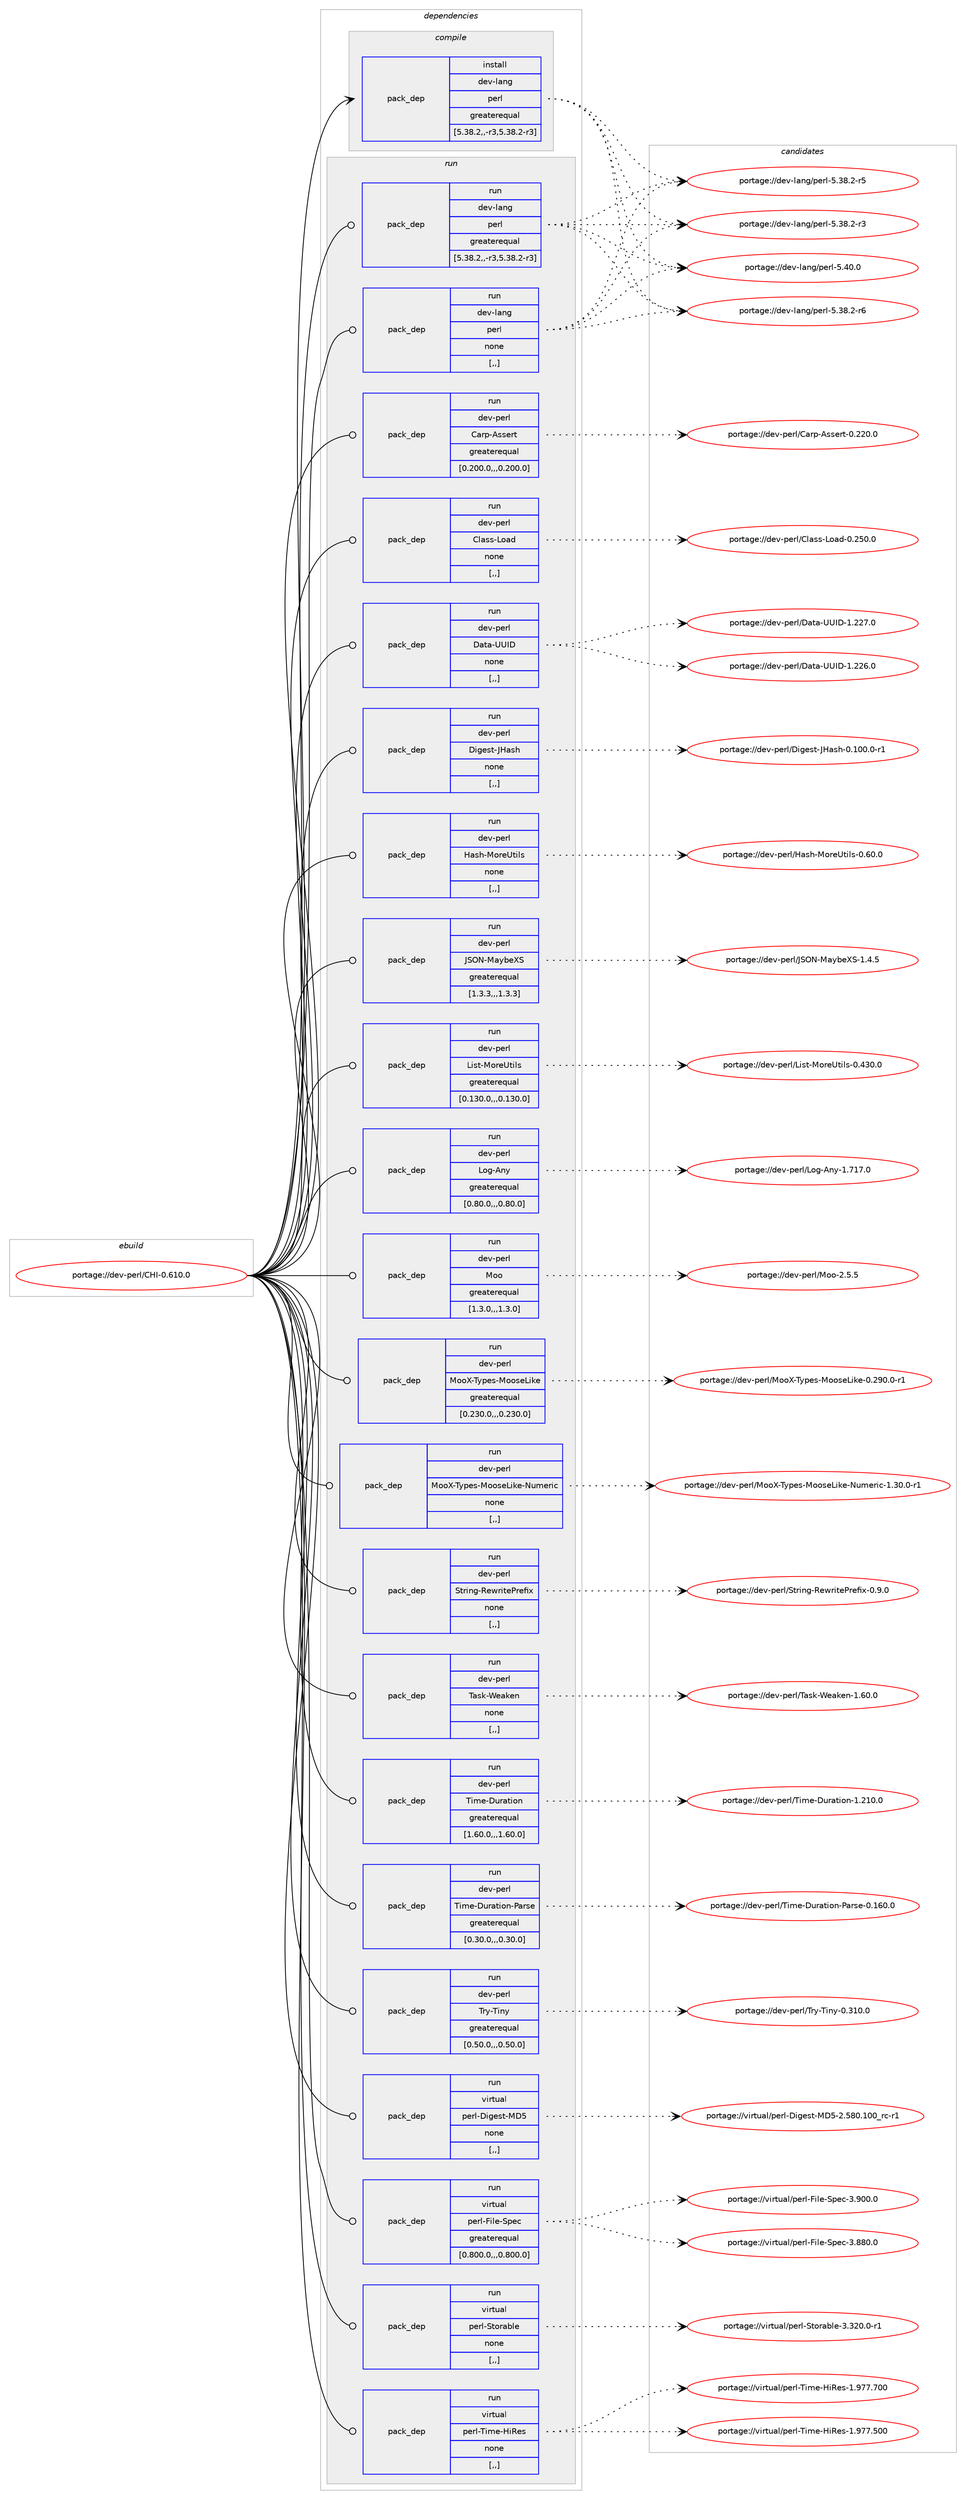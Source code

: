 digraph prolog {

# *************
# Graph options
# *************

newrank=true;
concentrate=true;
compound=true;
graph [rankdir=LR,fontname=Helvetica,fontsize=10,ranksep=1.5];#, ranksep=2.5, nodesep=0.2];
edge  [arrowhead=vee];
node  [fontname=Helvetica,fontsize=10];

# **********
# The ebuild
# **********

subgraph cluster_leftcol {
color=gray;
label=<<i>ebuild</i>>;
id [label="portage://dev-perl/CHI-0.610.0", color=red, width=4, href="../dev-perl/CHI-0.610.0.svg"];
}

# ****************
# The dependencies
# ****************

subgraph cluster_midcol {
color=gray;
label=<<i>dependencies</i>>;
subgraph cluster_compile {
fillcolor="#eeeeee";
style=filled;
label=<<i>compile</i>>;
subgraph pack95911 {
dependency126931 [label=<<TABLE BORDER="0" CELLBORDER="1" CELLSPACING="0" CELLPADDING="4" WIDTH="220"><TR><TD ROWSPAN="6" CELLPADDING="30">pack_dep</TD></TR><TR><TD WIDTH="110">install</TD></TR><TR><TD>dev-lang</TD></TR><TR><TD>perl</TD></TR><TR><TD>greaterequal</TD></TR><TR><TD>[5.38.2,,-r3,5.38.2-r3]</TD></TR></TABLE>>, shape=none, color=blue];
}
id:e -> dependency126931:w [weight=20,style="solid",arrowhead="vee"];
}
subgraph cluster_compileandrun {
fillcolor="#eeeeee";
style=filled;
label=<<i>compile and run</i>>;
}
subgraph cluster_run {
fillcolor="#eeeeee";
style=filled;
label=<<i>run</i>>;
subgraph pack95912 {
dependency126932 [label=<<TABLE BORDER="0" CELLBORDER="1" CELLSPACING="0" CELLPADDING="4" WIDTH="220"><TR><TD ROWSPAN="6" CELLPADDING="30">pack_dep</TD></TR><TR><TD WIDTH="110">run</TD></TR><TR><TD>dev-lang</TD></TR><TR><TD>perl</TD></TR><TR><TD>greaterequal</TD></TR><TR><TD>[5.38.2,,-r3,5.38.2-r3]</TD></TR></TABLE>>, shape=none, color=blue];
}
id:e -> dependency126932:w [weight=20,style="solid",arrowhead="odot"];
subgraph pack95913 {
dependency126933 [label=<<TABLE BORDER="0" CELLBORDER="1" CELLSPACING="0" CELLPADDING="4" WIDTH="220"><TR><TD ROWSPAN="6" CELLPADDING="30">pack_dep</TD></TR><TR><TD WIDTH="110">run</TD></TR><TR><TD>dev-lang</TD></TR><TR><TD>perl</TD></TR><TR><TD>none</TD></TR><TR><TD>[,,]</TD></TR></TABLE>>, shape=none, color=blue];
}
id:e -> dependency126933:w [weight=20,style="solid",arrowhead="odot"];
subgraph pack95914 {
dependency126934 [label=<<TABLE BORDER="0" CELLBORDER="1" CELLSPACING="0" CELLPADDING="4" WIDTH="220"><TR><TD ROWSPAN="6" CELLPADDING="30">pack_dep</TD></TR><TR><TD WIDTH="110">run</TD></TR><TR><TD>dev-perl</TD></TR><TR><TD>Carp-Assert</TD></TR><TR><TD>greaterequal</TD></TR><TR><TD>[0.200.0,,,0.200.0]</TD></TR></TABLE>>, shape=none, color=blue];
}
id:e -> dependency126934:w [weight=20,style="solid",arrowhead="odot"];
subgraph pack95915 {
dependency126935 [label=<<TABLE BORDER="0" CELLBORDER="1" CELLSPACING="0" CELLPADDING="4" WIDTH="220"><TR><TD ROWSPAN="6" CELLPADDING="30">pack_dep</TD></TR><TR><TD WIDTH="110">run</TD></TR><TR><TD>dev-perl</TD></TR><TR><TD>Class-Load</TD></TR><TR><TD>none</TD></TR><TR><TD>[,,]</TD></TR></TABLE>>, shape=none, color=blue];
}
id:e -> dependency126935:w [weight=20,style="solid",arrowhead="odot"];
subgraph pack95916 {
dependency126936 [label=<<TABLE BORDER="0" CELLBORDER="1" CELLSPACING="0" CELLPADDING="4" WIDTH="220"><TR><TD ROWSPAN="6" CELLPADDING="30">pack_dep</TD></TR><TR><TD WIDTH="110">run</TD></TR><TR><TD>dev-perl</TD></TR><TR><TD>Data-UUID</TD></TR><TR><TD>none</TD></TR><TR><TD>[,,]</TD></TR></TABLE>>, shape=none, color=blue];
}
id:e -> dependency126936:w [weight=20,style="solid",arrowhead="odot"];
subgraph pack95917 {
dependency126937 [label=<<TABLE BORDER="0" CELLBORDER="1" CELLSPACING="0" CELLPADDING="4" WIDTH="220"><TR><TD ROWSPAN="6" CELLPADDING="30">pack_dep</TD></TR><TR><TD WIDTH="110">run</TD></TR><TR><TD>dev-perl</TD></TR><TR><TD>Digest-JHash</TD></TR><TR><TD>none</TD></TR><TR><TD>[,,]</TD></TR></TABLE>>, shape=none, color=blue];
}
id:e -> dependency126937:w [weight=20,style="solid",arrowhead="odot"];
subgraph pack95918 {
dependency126938 [label=<<TABLE BORDER="0" CELLBORDER="1" CELLSPACING="0" CELLPADDING="4" WIDTH="220"><TR><TD ROWSPAN="6" CELLPADDING="30">pack_dep</TD></TR><TR><TD WIDTH="110">run</TD></TR><TR><TD>dev-perl</TD></TR><TR><TD>Hash-MoreUtils</TD></TR><TR><TD>none</TD></TR><TR><TD>[,,]</TD></TR></TABLE>>, shape=none, color=blue];
}
id:e -> dependency126938:w [weight=20,style="solid",arrowhead="odot"];
subgraph pack95919 {
dependency126939 [label=<<TABLE BORDER="0" CELLBORDER="1" CELLSPACING="0" CELLPADDING="4" WIDTH="220"><TR><TD ROWSPAN="6" CELLPADDING="30">pack_dep</TD></TR><TR><TD WIDTH="110">run</TD></TR><TR><TD>dev-perl</TD></TR><TR><TD>JSON-MaybeXS</TD></TR><TR><TD>greaterequal</TD></TR><TR><TD>[1.3.3,,,1.3.3]</TD></TR></TABLE>>, shape=none, color=blue];
}
id:e -> dependency126939:w [weight=20,style="solid",arrowhead="odot"];
subgraph pack95920 {
dependency126940 [label=<<TABLE BORDER="0" CELLBORDER="1" CELLSPACING="0" CELLPADDING="4" WIDTH="220"><TR><TD ROWSPAN="6" CELLPADDING="30">pack_dep</TD></TR><TR><TD WIDTH="110">run</TD></TR><TR><TD>dev-perl</TD></TR><TR><TD>List-MoreUtils</TD></TR><TR><TD>greaterequal</TD></TR><TR><TD>[0.130.0,,,0.130.0]</TD></TR></TABLE>>, shape=none, color=blue];
}
id:e -> dependency126940:w [weight=20,style="solid",arrowhead="odot"];
subgraph pack95921 {
dependency126941 [label=<<TABLE BORDER="0" CELLBORDER="1" CELLSPACING="0" CELLPADDING="4" WIDTH="220"><TR><TD ROWSPAN="6" CELLPADDING="30">pack_dep</TD></TR><TR><TD WIDTH="110">run</TD></TR><TR><TD>dev-perl</TD></TR><TR><TD>Log-Any</TD></TR><TR><TD>greaterequal</TD></TR><TR><TD>[0.80.0,,,0.80.0]</TD></TR></TABLE>>, shape=none, color=blue];
}
id:e -> dependency126941:w [weight=20,style="solid",arrowhead="odot"];
subgraph pack95922 {
dependency126942 [label=<<TABLE BORDER="0" CELLBORDER="1" CELLSPACING="0" CELLPADDING="4" WIDTH="220"><TR><TD ROWSPAN="6" CELLPADDING="30">pack_dep</TD></TR><TR><TD WIDTH="110">run</TD></TR><TR><TD>dev-perl</TD></TR><TR><TD>Moo</TD></TR><TR><TD>greaterequal</TD></TR><TR><TD>[1.3.0,,,1.3.0]</TD></TR></TABLE>>, shape=none, color=blue];
}
id:e -> dependency126942:w [weight=20,style="solid",arrowhead="odot"];
subgraph pack95923 {
dependency126943 [label=<<TABLE BORDER="0" CELLBORDER="1" CELLSPACING="0" CELLPADDING="4" WIDTH="220"><TR><TD ROWSPAN="6" CELLPADDING="30">pack_dep</TD></TR><TR><TD WIDTH="110">run</TD></TR><TR><TD>dev-perl</TD></TR><TR><TD>MooX-Types-MooseLike</TD></TR><TR><TD>greaterequal</TD></TR><TR><TD>[0.230.0,,,0.230.0]</TD></TR></TABLE>>, shape=none, color=blue];
}
id:e -> dependency126943:w [weight=20,style="solid",arrowhead="odot"];
subgraph pack95924 {
dependency126944 [label=<<TABLE BORDER="0" CELLBORDER="1" CELLSPACING="0" CELLPADDING="4" WIDTH="220"><TR><TD ROWSPAN="6" CELLPADDING="30">pack_dep</TD></TR><TR><TD WIDTH="110">run</TD></TR><TR><TD>dev-perl</TD></TR><TR><TD>MooX-Types-MooseLike-Numeric</TD></TR><TR><TD>none</TD></TR><TR><TD>[,,]</TD></TR></TABLE>>, shape=none, color=blue];
}
id:e -> dependency126944:w [weight=20,style="solid",arrowhead="odot"];
subgraph pack95925 {
dependency126945 [label=<<TABLE BORDER="0" CELLBORDER="1" CELLSPACING="0" CELLPADDING="4" WIDTH="220"><TR><TD ROWSPAN="6" CELLPADDING="30">pack_dep</TD></TR><TR><TD WIDTH="110">run</TD></TR><TR><TD>dev-perl</TD></TR><TR><TD>String-RewritePrefix</TD></TR><TR><TD>none</TD></TR><TR><TD>[,,]</TD></TR></TABLE>>, shape=none, color=blue];
}
id:e -> dependency126945:w [weight=20,style="solid",arrowhead="odot"];
subgraph pack95926 {
dependency126946 [label=<<TABLE BORDER="0" CELLBORDER="1" CELLSPACING="0" CELLPADDING="4" WIDTH="220"><TR><TD ROWSPAN="6" CELLPADDING="30">pack_dep</TD></TR><TR><TD WIDTH="110">run</TD></TR><TR><TD>dev-perl</TD></TR><TR><TD>Task-Weaken</TD></TR><TR><TD>none</TD></TR><TR><TD>[,,]</TD></TR></TABLE>>, shape=none, color=blue];
}
id:e -> dependency126946:w [weight=20,style="solid",arrowhead="odot"];
subgraph pack95927 {
dependency126947 [label=<<TABLE BORDER="0" CELLBORDER="1" CELLSPACING="0" CELLPADDING="4" WIDTH="220"><TR><TD ROWSPAN="6" CELLPADDING="30">pack_dep</TD></TR><TR><TD WIDTH="110">run</TD></TR><TR><TD>dev-perl</TD></TR><TR><TD>Time-Duration</TD></TR><TR><TD>greaterequal</TD></TR><TR><TD>[1.60.0,,,1.60.0]</TD></TR></TABLE>>, shape=none, color=blue];
}
id:e -> dependency126947:w [weight=20,style="solid",arrowhead="odot"];
subgraph pack95928 {
dependency126948 [label=<<TABLE BORDER="0" CELLBORDER="1" CELLSPACING="0" CELLPADDING="4" WIDTH="220"><TR><TD ROWSPAN="6" CELLPADDING="30">pack_dep</TD></TR><TR><TD WIDTH="110">run</TD></TR><TR><TD>dev-perl</TD></TR><TR><TD>Time-Duration-Parse</TD></TR><TR><TD>greaterequal</TD></TR><TR><TD>[0.30.0,,,0.30.0]</TD></TR></TABLE>>, shape=none, color=blue];
}
id:e -> dependency126948:w [weight=20,style="solid",arrowhead="odot"];
subgraph pack95929 {
dependency126949 [label=<<TABLE BORDER="0" CELLBORDER="1" CELLSPACING="0" CELLPADDING="4" WIDTH="220"><TR><TD ROWSPAN="6" CELLPADDING="30">pack_dep</TD></TR><TR><TD WIDTH="110">run</TD></TR><TR><TD>dev-perl</TD></TR><TR><TD>Try-Tiny</TD></TR><TR><TD>greaterequal</TD></TR><TR><TD>[0.50.0,,,0.50.0]</TD></TR></TABLE>>, shape=none, color=blue];
}
id:e -> dependency126949:w [weight=20,style="solid",arrowhead="odot"];
subgraph pack95930 {
dependency126950 [label=<<TABLE BORDER="0" CELLBORDER="1" CELLSPACING="0" CELLPADDING="4" WIDTH="220"><TR><TD ROWSPAN="6" CELLPADDING="30">pack_dep</TD></TR><TR><TD WIDTH="110">run</TD></TR><TR><TD>virtual</TD></TR><TR><TD>perl-Digest-MD5</TD></TR><TR><TD>none</TD></TR><TR><TD>[,,]</TD></TR></TABLE>>, shape=none, color=blue];
}
id:e -> dependency126950:w [weight=20,style="solid",arrowhead="odot"];
subgraph pack95931 {
dependency126951 [label=<<TABLE BORDER="0" CELLBORDER="1" CELLSPACING="0" CELLPADDING="4" WIDTH="220"><TR><TD ROWSPAN="6" CELLPADDING="30">pack_dep</TD></TR><TR><TD WIDTH="110">run</TD></TR><TR><TD>virtual</TD></TR><TR><TD>perl-File-Spec</TD></TR><TR><TD>greaterequal</TD></TR><TR><TD>[0.800.0,,,0.800.0]</TD></TR></TABLE>>, shape=none, color=blue];
}
id:e -> dependency126951:w [weight=20,style="solid",arrowhead="odot"];
subgraph pack95932 {
dependency126952 [label=<<TABLE BORDER="0" CELLBORDER="1" CELLSPACING="0" CELLPADDING="4" WIDTH="220"><TR><TD ROWSPAN="6" CELLPADDING="30">pack_dep</TD></TR><TR><TD WIDTH="110">run</TD></TR><TR><TD>virtual</TD></TR><TR><TD>perl-Storable</TD></TR><TR><TD>none</TD></TR><TR><TD>[,,]</TD></TR></TABLE>>, shape=none, color=blue];
}
id:e -> dependency126952:w [weight=20,style="solid",arrowhead="odot"];
subgraph pack95933 {
dependency126953 [label=<<TABLE BORDER="0" CELLBORDER="1" CELLSPACING="0" CELLPADDING="4" WIDTH="220"><TR><TD ROWSPAN="6" CELLPADDING="30">pack_dep</TD></TR><TR><TD WIDTH="110">run</TD></TR><TR><TD>virtual</TD></TR><TR><TD>perl-Time-HiRes</TD></TR><TR><TD>none</TD></TR><TR><TD>[,,]</TD></TR></TABLE>>, shape=none, color=blue];
}
id:e -> dependency126953:w [weight=20,style="solid",arrowhead="odot"];
}
}

# **************
# The candidates
# **************

subgraph cluster_choices {
rank=same;
color=gray;
label=<<i>candidates</i>>;

subgraph choice95911 {
color=black;
nodesep=1;
choice10010111845108971101034711210111410845534652484648 [label="portage://dev-lang/perl-5.40.0", color=red, width=4,href="../dev-lang/perl-5.40.0.svg"];
choice100101118451089711010347112101114108455346515646504511454 [label="portage://dev-lang/perl-5.38.2-r6", color=red, width=4,href="../dev-lang/perl-5.38.2-r6.svg"];
choice100101118451089711010347112101114108455346515646504511453 [label="portage://dev-lang/perl-5.38.2-r5", color=red, width=4,href="../dev-lang/perl-5.38.2-r5.svg"];
choice100101118451089711010347112101114108455346515646504511451 [label="portage://dev-lang/perl-5.38.2-r3", color=red, width=4,href="../dev-lang/perl-5.38.2-r3.svg"];
dependency126931:e -> choice10010111845108971101034711210111410845534652484648:w [style=dotted,weight="100"];
dependency126931:e -> choice100101118451089711010347112101114108455346515646504511454:w [style=dotted,weight="100"];
dependency126931:e -> choice100101118451089711010347112101114108455346515646504511453:w [style=dotted,weight="100"];
dependency126931:e -> choice100101118451089711010347112101114108455346515646504511451:w [style=dotted,weight="100"];
}
subgraph choice95912 {
color=black;
nodesep=1;
choice10010111845108971101034711210111410845534652484648 [label="portage://dev-lang/perl-5.40.0", color=red, width=4,href="../dev-lang/perl-5.40.0.svg"];
choice100101118451089711010347112101114108455346515646504511454 [label="portage://dev-lang/perl-5.38.2-r6", color=red, width=4,href="../dev-lang/perl-5.38.2-r6.svg"];
choice100101118451089711010347112101114108455346515646504511453 [label="portage://dev-lang/perl-5.38.2-r5", color=red, width=4,href="../dev-lang/perl-5.38.2-r5.svg"];
choice100101118451089711010347112101114108455346515646504511451 [label="portage://dev-lang/perl-5.38.2-r3", color=red, width=4,href="../dev-lang/perl-5.38.2-r3.svg"];
dependency126932:e -> choice10010111845108971101034711210111410845534652484648:w [style=dotted,weight="100"];
dependency126932:e -> choice100101118451089711010347112101114108455346515646504511454:w [style=dotted,weight="100"];
dependency126932:e -> choice100101118451089711010347112101114108455346515646504511453:w [style=dotted,weight="100"];
dependency126932:e -> choice100101118451089711010347112101114108455346515646504511451:w [style=dotted,weight="100"];
}
subgraph choice95913 {
color=black;
nodesep=1;
choice10010111845108971101034711210111410845534652484648 [label="portage://dev-lang/perl-5.40.0", color=red, width=4,href="../dev-lang/perl-5.40.0.svg"];
choice100101118451089711010347112101114108455346515646504511454 [label="portage://dev-lang/perl-5.38.2-r6", color=red, width=4,href="../dev-lang/perl-5.38.2-r6.svg"];
choice100101118451089711010347112101114108455346515646504511453 [label="portage://dev-lang/perl-5.38.2-r5", color=red, width=4,href="../dev-lang/perl-5.38.2-r5.svg"];
choice100101118451089711010347112101114108455346515646504511451 [label="portage://dev-lang/perl-5.38.2-r3", color=red, width=4,href="../dev-lang/perl-5.38.2-r3.svg"];
dependency126933:e -> choice10010111845108971101034711210111410845534652484648:w [style=dotted,weight="100"];
dependency126933:e -> choice100101118451089711010347112101114108455346515646504511454:w [style=dotted,weight="100"];
dependency126933:e -> choice100101118451089711010347112101114108455346515646504511453:w [style=dotted,weight="100"];
dependency126933:e -> choice100101118451089711010347112101114108455346515646504511451:w [style=dotted,weight="100"];
}
subgraph choice95914 {
color=black;
nodesep=1;
choice1001011184511210111410847679711411245651151151011141164548465050484648 [label="portage://dev-perl/Carp-Assert-0.220.0", color=red, width=4,href="../dev-perl/Carp-Assert-0.220.0.svg"];
dependency126934:e -> choice1001011184511210111410847679711411245651151151011141164548465050484648:w [style=dotted,weight="100"];
}
subgraph choice95915 {
color=black;
nodesep=1;
choice100101118451121011141084767108971151154576111971004548465053484648 [label="portage://dev-perl/Class-Load-0.250.0", color=red, width=4,href="../dev-perl/Class-Load-0.250.0.svg"];
dependency126935:e -> choice100101118451121011141084767108971151154576111971004548465053484648:w [style=dotted,weight="100"];
}
subgraph choice95916 {
color=black;
nodesep=1;
choice100101118451121011141084768971169745858573684549465050554648 [label="portage://dev-perl/Data-UUID-1.227.0", color=red, width=4,href="../dev-perl/Data-UUID-1.227.0.svg"];
choice100101118451121011141084768971169745858573684549465050544648 [label="portage://dev-perl/Data-UUID-1.226.0", color=red, width=4,href="../dev-perl/Data-UUID-1.226.0.svg"];
dependency126936:e -> choice100101118451121011141084768971169745858573684549465050554648:w [style=dotted,weight="100"];
dependency126936:e -> choice100101118451121011141084768971169745858573684549465050544648:w [style=dotted,weight="100"];
}
subgraph choice95917 {
color=black;
nodesep=1;
choice1001011184511210111410847681051031011151164574729711510445484649484846484511449 [label="portage://dev-perl/Digest-JHash-0.100.0-r1", color=red, width=4,href="../dev-perl/Digest-JHash-0.100.0-r1.svg"];
dependency126937:e -> choice1001011184511210111410847681051031011151164574729711510445484649484846484511449:w [style=dotted,weight="100"];
}
subgraph choice95918 {
color=black;
nodesep=1;
choice1001011184511210111410847729711510445771111141018511610510811545484654484648 [label="portage://dev-perl/Hash-MoreUtils-0.60.0", color=red, width=4,href="../dev-perl/Hash-MoreUtils-0.60.0.svg"];
dependency126938:e -> choice1001011184511210111410847729711510445771111141018511610510811545484654484648:w [style=dotted,weight="100"];
}
subgraph choice95919 {
color=black;
nodesep=1;
choice100101118451121011141084774837978457797121981018883454946524653 [label="portage://dev-perl/JSON-MaybeXS-1.4.5", color=red, width=4,href="../dev-perl/JSON-MaybeXS-1.4.5.svg"];
dependency126939:e -> choice100101118451121011141084774837978457797121981018883454946524653:w [style=dotted,weight="100"];
}
subgraph choice95920 {
color=black;
nodesep=1;
choice1001011184511210111410847761051151164577111114101851161051081154548465251484648 [label="portage://dev-perl/List-MoreUtils-0.430.0", color=red, width=4,href="../dev-perl/List-MoreUtils-0.430.0.svg"];
dependency126940:e -> choice1001011184511210111410847761051151164577111114101851161051081154548465251484648:w [style=dotted,weight="100"];
}
subgraph choice95921 {
color=black;
nodesep=1;
choice10010111845112101114108477611110345651101214549465549554648 [label="portage://dev-perl/Log-Any-1.717.0", color=red, width=4,href="../dev-perl/Log-Any-1.717.0.svg"];
dependency126941:e -> choice10010111845112101114108477611110345651101214549465549554648:w [style=dotted,weight="100"];
}
subgraph choice95922 {
color=black;
nodesep=1;
choice100101118451121011141084777111111455046534653 [label="portage://dev-perl/Moo-2.5.5", color=red, width=4,href="../dev-perl/Moo-2.5.5.svg"];
dependency126942:e -> choice100101118451121011141084777111111455046534653:w [style=dotted,weight="100"];
}
subgraph choice95923 {
color=black;
nodesep=1;
choice10010111845112101114108477711111188458412111210111545771111111151017610510710145484650574846484511449 [label="portage://dev-perl/MooX-Types-MooseLike-0.290.0-r1", color=red, width=4,href="../dev-perl/MooX-Types-MooseLike-0.290.0-r1.svg"];
dependency126943:e -> choice10010111845112101114108477711111188458412111210111545771111111151017610510710145484650574846484511449:w [style=dotted,weight="100"];
}
subgraph choice95924 {
color=black;
nodesep=1;
choice100101118451121011141084777111111884584121112101115457711111111510176105107101457811710910111410599454946514846484511449 [label="portage://dev-perl/MooX-Types-MooseLike-Numeric-1.30.0-r1", color=red, width=4,href="../dev-perl/MooX-Types-MooseLike-Numeric-1.30.0-r1.svg"];
dependency126944:e -> choice100101118451121011141084777111111884584121112101115457711111111510176105107101457811710910111410599454946514846484511449:w [style=dotted,weight="100"];
}
subgraph choice95925 {
color=black;
nodesep=1;
choice100101118451121011141084783116114105110103458210111911410511610180114101102105120454846574648 [label="portage://dev-perl/String-RewritePrefix-0.9.0", color=red, width=4,href="../dev-perl/String-RewritePrefix-0.9.0.svg"];
dependency126945:e -> choice100101118451121011141084783116114105110103458210111911410511610180114101102105120454846574648:w [style=dotted,weight="100"];
}
subgraph choice95926 {
color=black;
nodesep=1;
choice1001011184511210111410847849711510745871019710710111045494654484648 [label="portage://dev-perl/Task-Weaken-1.60.0", color=red, width=4,href="../dev-perl/Task-Weaken-1.60.0.svg"];
dependency126946:e -> choice1001011184511210111410847849711510745871019710710111045494654484648:w [style=dotted,weight="100"];
}
subgraph choice95927 {
color=black;
nodesep=1;
choice1001011184511210111410847841051091014568117114971161051111104549465049484648 [label="portage://dev-perl/Time-Duration-1.210.0", color=red, width=4,href="../dev-perl/Time-Duration-1.210.0.svg"];
dependency126947:e -> choice1001011184511210111410847841051091014568117114971161051111104549465049484648:w [style=dotted,weight="100"];
}
subgraph choice95928 {
color=black;
nodesep=1;
choice1001011184511210111410847841051091014568117114971161051111104580971141151014548464954484648 [label="portage://dev-perl/Time-Duration-Parse-0.160.0", color=red, width=4,href="../dev-perl/Time-Duration-Parse-0.160.0.svg"];
dependency126948:e -> choice1001011184511210111410847841051091014568117114971161051111104580971141151014548464954484648:w [style=dotted,weight="100"];
}
subgraph choice95929 {
color=black;
nodesep=1;
choice10010111845112101114108478411412145841051101214548465149484648 [label="portage://dev-perl/Try-Tiny-0.310.0", color=red, width=4,href="../dev-perl/Try-Tiny-0.310.0.svg"];
dependency126949:e -> choice10010111845112101114108478411412145841051101214548465149484648:w [style=dotted,weight="100"];
}
subgraph choice95930 {
color=black;
nodesep=1;
choice11810511411611797108471121011141084568105103101115116457768534550465356484649484895114994511449 [label="portage://virtual/perl-Digest-MD5-2.580.100_rc-r1", color=red, width=4,href="../virtual/perl-Digest-MD5-2.580.100_rc-r1.svg"];
dependency126950:e -> choice11810511411611797108471121011141084568105103101115116457768534550465356484649484895114994511449:w [style=dotted,weight="100"];
}
subgraph choice95931 {
color=black;
nodesep=1;
choice118105114116117971084711210111410845701051081014583112101994551465748484648 [label="portage://virtual/perl-File-Spec-3.900.0", color=red, width=4,href="../virtual/perl-File-Spec-3.900.0.svg"];
choice118105114116117971084711210111410845701051081014583112101994551465656484648 [label="portage://virtual/perl-File-Spec-3.880.0", color=red, width=4,href="../virtual/perl-File-Spec-3.880.0.svg"];
dependency126951:e -> choice118105114116117971084711210111410845701051081014583112101994551465748484648:w [style=dotted,weight="100"];
dependency126951:e -> choice118105114116117971084711210111410845701051081014583112101994551465656484648:w [style=dotted,weight="100"];
}
subgraph choice95932 {
color=black;
nodesep=1;
choice11810511411611797108471121011141084583116111114979810810145514651504846484511449 [label="portage://virtual/perl-Storable-3.320.0-r1", color=red, width=4,href="../virtual/perl-Storable-3.320.0-r1.svg"];
dependency126952:e -> choice11810511411611797108471121011141084583116111114979810810145514651504846484511449:w [style=dotted,weight="100"];
}
subgraph choice95933 {
color=black;
nodesep=1;
choice1181051141161179710847112101114108458410510910145721058210111545494657555546554848 [label="portage://virtual/perl-Time-HiRes-1.977.700", color=red, width=4,href="../virtual/perl-Time-HiRes-1.977.700.svg"];
choice1181051141161179710847112101114108458410510910145721058210111545494657555546534848 [label="portage://virtual/perl-Time-HiRes-1.977.500", color=red, width=4,href="../virtual/perl-Time-HiRes-1.977.500.svg"];
dependency126953:e -> choice1181051141161179710847112101114108458410510910145721058210111545494657555546554848:w [style=dotted,weight="100"];
dependency126953:e -> choice1181051141161179710847112101114108458410510910145721058210111545494657555546534848:w [style=dotted,weight="100"];
}
}

}
